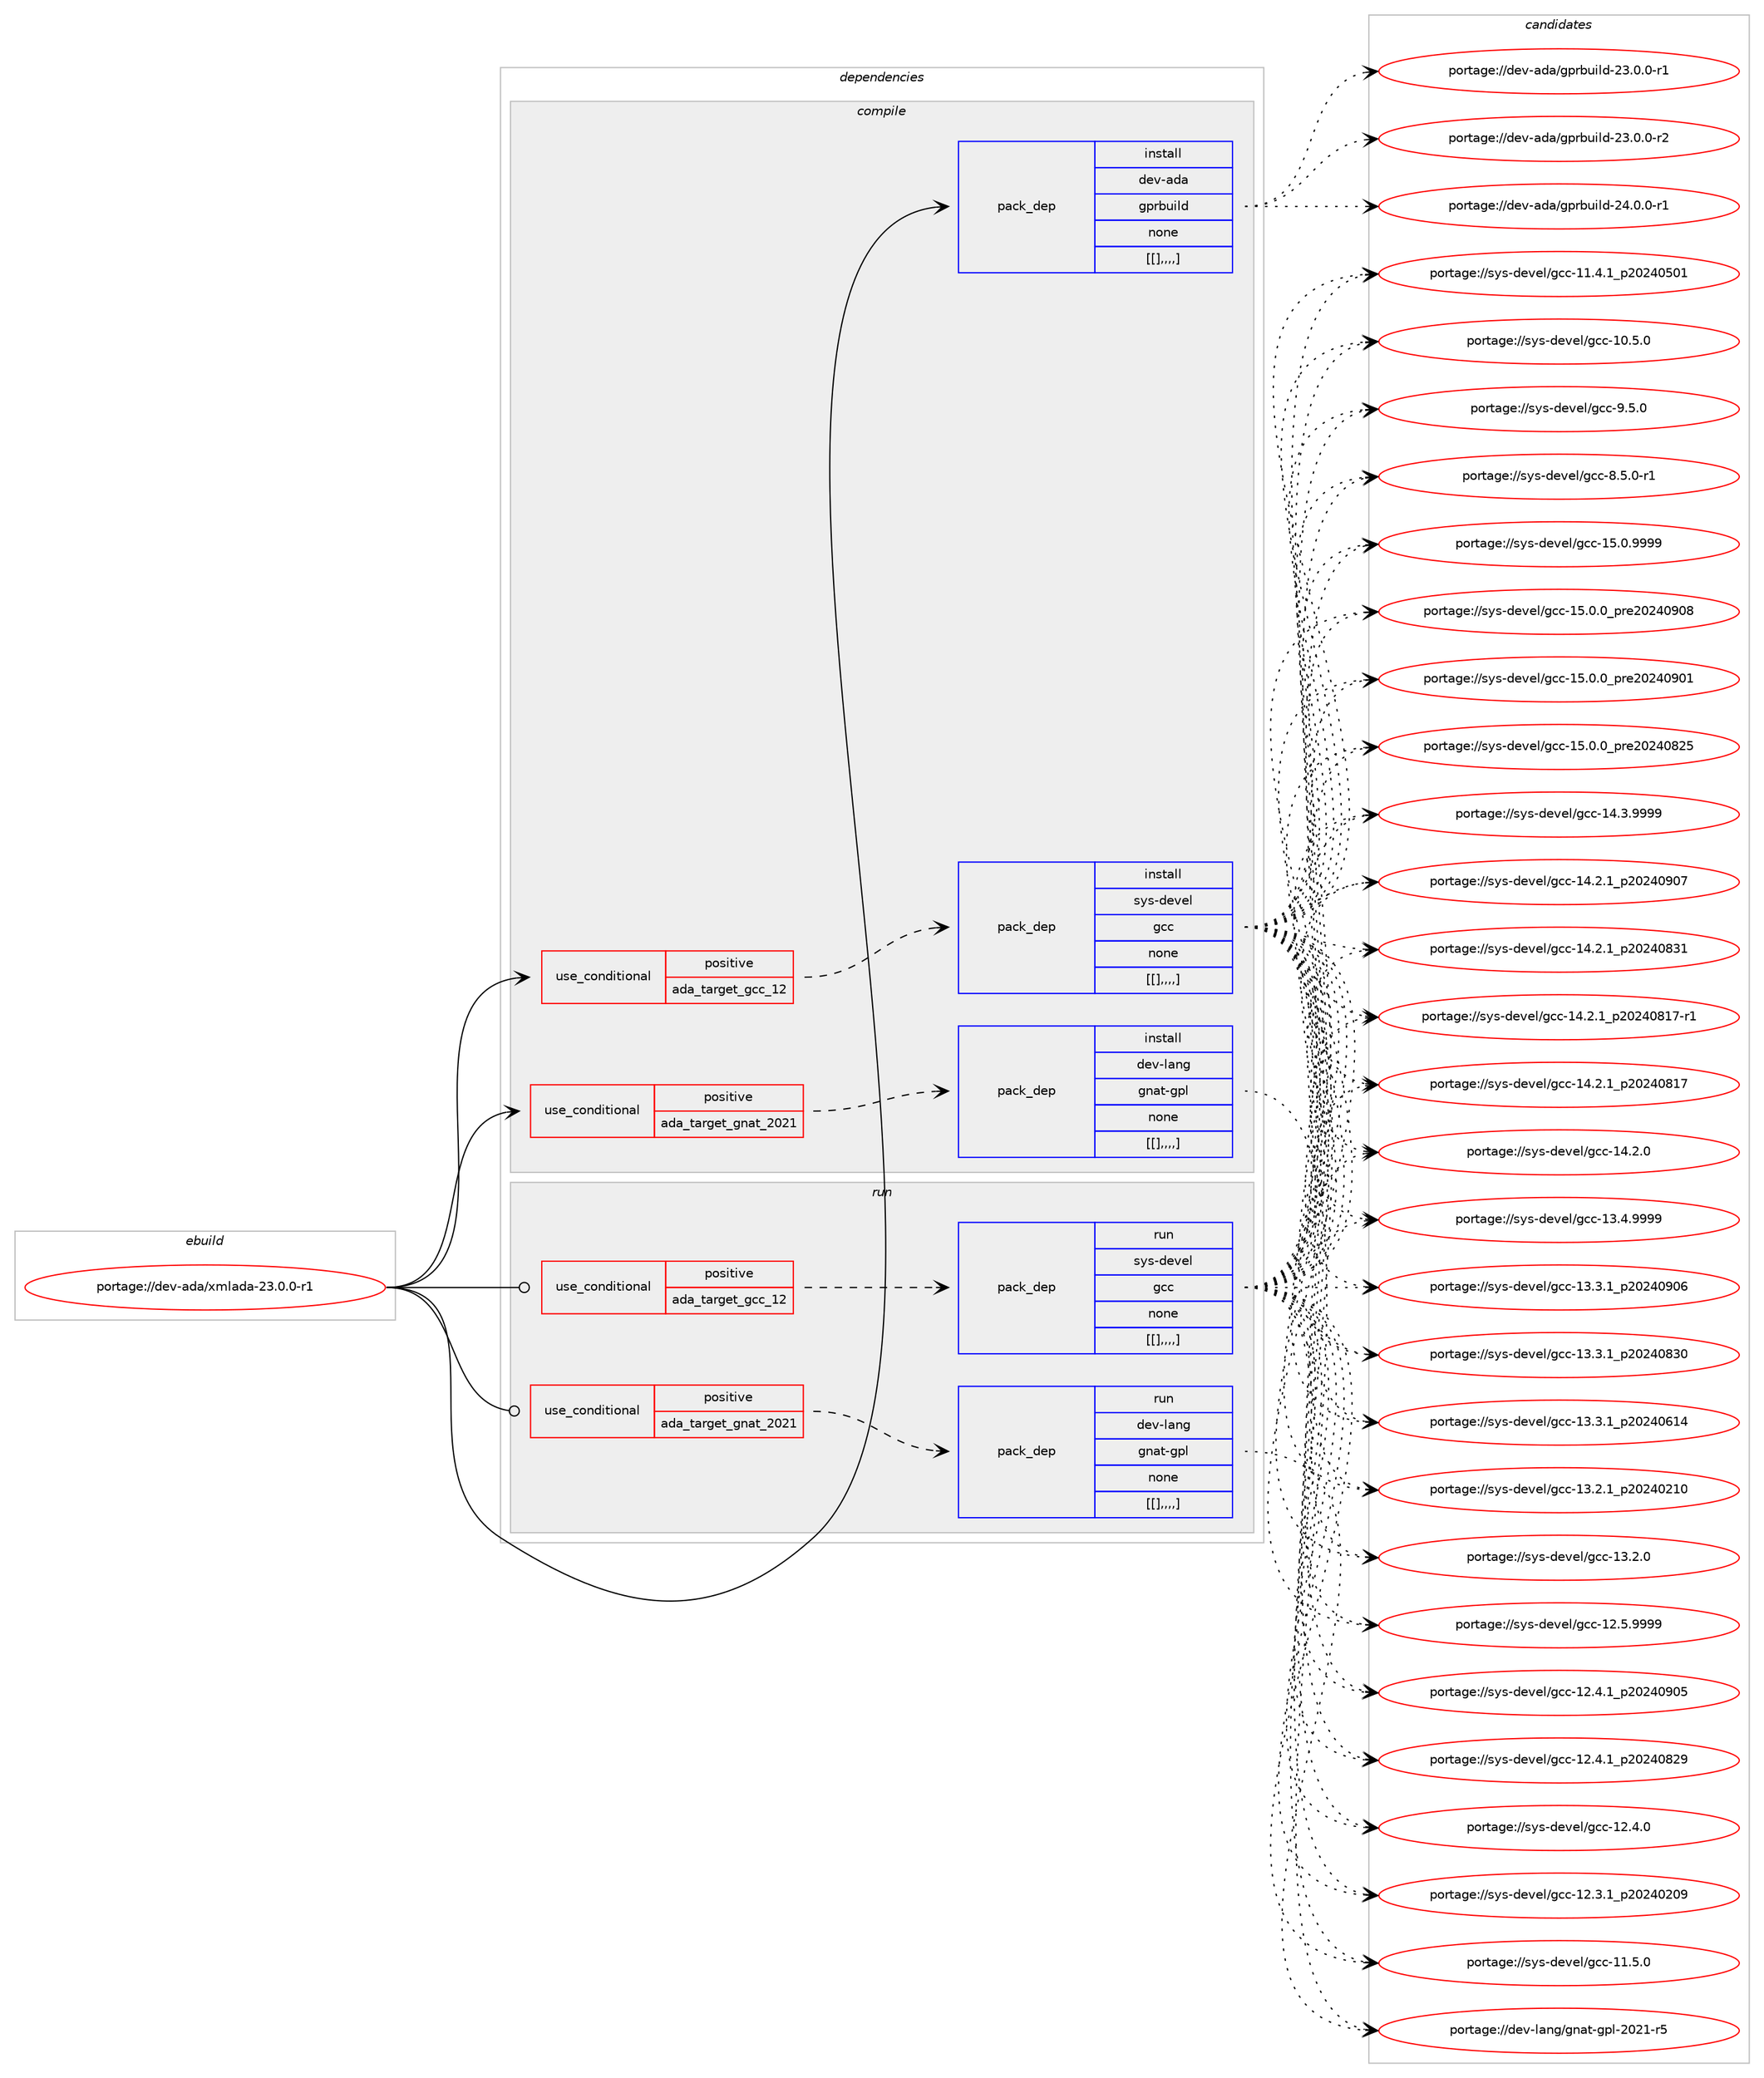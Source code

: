 digraph prolog {

# *************
# Graph options
# *************

newrank=true;
concentrate=true;
compound=true;
graph [rankdir=LR,fontname=Helvetica,fontsize=10,ranksep=1.5];#, ranksep=2.5, nodesep=0.2];
edge  [arrowhead=vee];
node  [fontname=Helvetica,fontsize=10];

# **********
# The ebuild
# **********

subgraph cluster_leftcol {
color=gray;
label=<<i>ebuild</i>>;
id [label="portage://dev-ada/xmlada-23.0.0-r1", color=red, width=4, href="../dev-ada/xmlada-23.0.0-r1.svg"];
}

# ****************
# The dependencies
# ****************

subgraph cluster_midcol {
color=gray;
label=<<i>dependencies</i>>;
subgraph cluster_compile {
fillcolor="#eeeeee";
style=filled;
label=<<i>compile</i>>;
subgraph cond16794 {
dependency64231 [label=<<TABLE BORDER="0" CELLBORDER="1" CELLSPACING="0" CELLPADDING="4"><TR><TD ROWSPAN="3" CELLPADDING="10">use_conditional</TD></TR><TR><TD>positive</TD></TR><TR><TD>ada_target_gcc_12</TD></TR></TABLE>>, shape=none, color=red];
subgraph pack46516 {
dependency64232 [label=<<TABLE BORDER="0" CELLBORDER="1" CELLSPACING="0" CELLPADDING="4" WIDTH="220"><TR><TD ROWSPAN="6" CELLPADDING="30">pack_dep</TD></TR><TR><TD WIDTH="110">install</TD></TR><TR><TD>sys-devel</TD></TR><TR><TD>gcc</TD></TR><TR><TD>none</TD></TR><TR><TD>[[],,,,]</TD></TR></TABLE>>, shape=none, color=blue];
}
dependency64231:e -> dependency64232:w [weight=20,style="dashed",arrowhead="vee"];
}
id:e -> dependency64231:w [weight=20,style="solid",arrowhead="vee"];
subgraph cond16795 {
dependency64233 [label=<<TABLE BORDER="0" CELLBORDER="1" CELLSPACING="0" CELLPADDING="4"><TR><TD ROWSPAN="3" CELLPADDING="10">use_conditional</TD></TR><TR><TD>positive</TD></TR><TR><TD>ada_target_gnat_2021</TD></TR></TABLE>>, shape=none, color=red];
subgraph pack46517 {
dependency64234 [label=<<TABLE BORDER="0" CELLBORDER="1" CELLSPACING="0" CELLPADDING="4" WIDTH="220"><TR><TD ROWSPAN="6" CELLPADDING="30">pack_dep</TD></TR><TR><TD WIDTH="110">install</TD></TR><TR><TD>dev-lang</TD></TR><TR><TD>gnat-gpl</TD></TR><TR><TD>none</TD></TR><TR><TD>[[],,,,]</TD></TR></TABLE>>, shape=none, color=blue];
}
dependency64233:e -> dependency64234:w [weight=20,style="dashed",arrowhead="vee"];
}
id:e -> dependency64233:w [weight=20,style="solid",arrowhead="vee"];
subgraph pack46518 {
dependency64235 [label=<<TABLE BORDER="0" CELLBORDER="1" CELLSPACING="0" CELLPADDING="4" WIDTH="220"><TR><TD ROWSPAN="6" CELLPADDING="30">pack_dep</TD></TR><TR><TD WIDTH="110">install</TD></TR><TR><TD>dev-ada</TD></TR><TR><TD>gprbuild</TD></TR><TR><TD>none</TD></TR><TR><TD>[[],,,,]</TD></TR></TABLE>>, shape=none, color=blue];
}
id:e -> dependency64235:w [weight=20,style="solid",arrowhead="vee"];
}
subgraph cluster_compileandrun {
fillcolor="#eeeeee";
style=filled;
label=<<i>compile and run</i>>;
}
subgraph cluster_run {
fillcolor="#eeeeee";
style=filled;
label=<<i>run</i>>;
subgraph cond16796 {
dependency64236 [label=<<TABLE BORDER="0" CELLBORDER="1" CELLSPACING="0" CELLPADDING="4"><TR><TD ROWSPAN="3" CELLPADDING="10">use_conditional</TD></TR><TR><TD>positive</TD></TR><TR><TD>ada_target_gcc_12</TD></TR></TABLE>>, shape=none, color=red];
subgraph pack46519 {
dependency64237 [label=<<TABLE BORDER="0" CELLBORDER="1" CELLSPACING="0" CELLPADDING="4" WIDTH="220"><TR><TD ROWSPAN="6" CELLPADDING="30">pack_dep</TD></TR><TR><TD WIDTH="110">run</TD></TR><TR><TD>sys-devel</TD></TR><TR><TD>gcc</TD></TR><TR><TD>none</TD></TR><TR><TD>[[],,,,]</TD></TR></TABLE>>, shape=none, color=blue];
}
dependency64236:e -> dependency64237:w [weight=20,style="dashed",arrowhead="vee"];
}
id:e -> dependency64236:w [weight=20,style="solid",arrowhead="odot"];
subgraph cond16797 {
dependency64238 [label=<<TABLE BORDER="0" CELLBORDER="1" CELLSPACING="0" CELLPADDING="4"><TR><TD ROWSPAN="3" CELLPADDING="10">use_conditional</TD></TR><TR><TD>positive</TD></TR><TR><TD>ada_target_gnat_2021</TD></TR></TABLE>>, shape=none, color=red];
subgraph pack46520 {
dependency64239 [label=<<TABLE BORDER="0" CELLBORDER="1" CELLSPACING="0" CELLPADDING="4" WIDTH="220"><TR><TD ROWSPAN="6" CELLPADDING="30">pack_dep</TD></TR><TR><TD WIDTH="110">run</TD></TR><TR><TD>dev-lang</TD></TR><TR><TD>gnat-gpl</TD></TR><TR><TD>none</TD></TR><TR><TD>[[],,,,]</TD></TR></TABLE>>, shape=none, color=blue];
}
dependency64238:e -> dependency64239:w [weight=20,style="dashed",arrowhead="vee"];
}
id:e -> dependency64238:w [weight=20,style="solid",arrowhead="odot"];
}
}

# **************
# The candidates
# **************

subgraph cluster_choices {
rank=same;
color=gray;
label=<<i>candidates</i>>;

subgraph choice46516 {
color=black;
nodesep=1;
choice1151211154510010111810110847103999945495346484657575757 [label="portage://sys-devel/gcc-15.0.9999", color=red, width=4,href="../sys-devel/gcc-15.0.9999.svg"];
choice1151211154510010111810110847103999945495346484648951121141015048505248574856 [label="portage://sys-devel/gcc-15.0.0_pre20240908", color=red, width=4,href="../sys-devel/gcc-15.0.0_pre20240908.svg"];
choice1151211154510010111810110847103999945495346484648951121141015048505248574849 [label="portage://sys-devel/gcc-15.0.0_pre20240901", color=red, width=4,href="../sys-devel/gcc-15.0.0_pre20240901.svg"];
choice1151211154510010111810110847103999945495346484648951121141015048505248565053 [label="portage://sys-devel/gcc-15.0.0_pre20240825", color=red, width=4,href="../sys-devel/gcc-15.0.0_pre20240825.svg"];
choice1151211154510010111810110847103999945495246514657575757 [label="portage://sys-devel/gcc-14.3.9999", color=red, width=4,href="../sys-devel/gcc-14.3.9999.svg"];
choice1151211154510010111810110847103999945495246504649951125048505248574855 [label="portage://sys-devel/gcc-14.2.1_p20240907", color=red, width=4,href="../sys-devel/gcc-14.2.1_p20240907.svg"];
choice1151211154510010111810110847103999945495246504649951125048505248565149 [label="portage://sys-devel/gcc-14.2.1_p20240831", color=red, width=4,href="../sys-devel/gcc-14.2.1_p20240831.svg"];
choice11512111545100101118101108471039999454952465046499511250485052485649554511449 [label="portage://sys-devel/gcc-14.2.1_p20240817-r1", color=red, width=4,href="../sys-devel/gcc-14.2.1_p20240817-r1.svg"];
choice1151211154510010111810110847103999945495246504649951125048505248564955 [label="portage://sys-devel/gcc-14.2.1_p20240817", color=red, width=4,href="../sys-devel/gcc-14.2.1_p20240817.svg"];
choice1151211154510010111810110847103999945495246504648 [label="portage://sys-devel/gcc-14.2.0", color=red, width=4,href="../sys-devel/gcc-14.2.0.svg"];
choice1151211154510010111810110847103999945495146524657575757 [label="portage://sys-devel/gcc-13.4.9999", color=red, width=4,href="../sys-devel/gcc-13.4.9999.svg"];
choice1151211154510010111810110847103999945495146514649951125048505248574854 [label="portage://sys-devel/gcc-13.3.1_p20240906", color=red, width=4,href="../sys-devel/gcc-13.3.1_p20240906.svg"];
choice1151211154510010111810110847103999945495146514649951125048505248565148 [label="portage://sys-devel/gcc-13.3.1_p20240830", color=red, width=4,href="../sys-devel/gcc-13.3.1_p20240830.svg"];
choice1151211154510010111810110847103999945495146514649951125048505248544952 [label="portage://sys-devel/gcc-13.3.1_p20240614", color=red, width=4,href="../sys-devel/gcc-13.3.1_p20240614.svg"];
choice1151211154510010111810110847103999945495146504649951125048505248504948 [label="portage://sys-devel/gcc-13.2.1_p20240210", color=red, width=4,href="../sys-devel/gcc-13.2.1_p20240210.svg"];
choice1151211154510010111810110847103999945495146504648 [label="portage://sys-devel/gcc-13.2.0", color=red, width=4,href="../sys-devel/gcc-13.2.0.svg"];
choice1151211154510010111810110847103999945495046534657575757 [label="portage://sys-devel/gcc-12.5.9999", color=red, width=4,href="../sys-devel/gcc-12.5.9999.svg"];
choice1151211154510010111810110847103999945495046524649951125048505248574853 [label="portage://sys-devel/gcc-12.4.1_p20240905", color=red, width=4,href="../sys-devel/gcc-12.4.1_p20240905.svg"];
choice1151211154510010111810110847103999945495046524649951125048505248565057 [label="portage://sys-devel/gcc-12.4.1_p20240829", color=red, width=4,href="../sys-devel/gcc-12.4.1_p20240829.svg"];
choice1151211154510010111810110847103999945495046524648 [label="portage://sys-devel/gcc-12.4.0", color=red, width=4,href="../sys-devel/gcc-12.4.0.svg"];
choice1151211154510010111810110847103999945495046514649951125048505248504857 [label="portage://sys-devel/gcc-12.3.1_p20240209", color=red, width=4,href="../sys-devel/gcc-12.3.1_p20240209.svg"];
choice1151211154510010111810110847103999945494946534648 [label="portage://sys-devel/gcc-11.5.0", color=red, width=4,href="../sys-devel/gcc-11.5.0.svg"];
choice1151211154510010111810110847103999945494946524649951125048505248534849 [label="portage://sys-devel/gcc-11.4.1_p20240501", color=red, width=4,href="../sys-devel/gcc-11.4.1_p20240501.svg"];
choice1151211154510010111810110847103999945494846534648 [label="portage://sys-devel/gcc-10.5.0", color=red, width=4,href="../sys-devel/gcc-10.5.0.svg"];
choice11512111545100101118101108471039999455746534648 [label="portage://sys-devel/gcc-9.5.0", color=red, width=4,href="../sys-devel/gcc-9.5.0.svg"];
choice115121115451001011181011084710399994556465346484511449 [label="portage://sys-devel/gcc-8.5.0-r1", color=red, width=4,href="../sys-devel/gcc-8.5.0-r1.svg"];
dependency64232:e -> choice1151211154510010111810110847103999945495346484657575757:w [style=dotted,weight="100"];
dependency64232:e -> choice1151211154510010111810110847103999945495346484648951121141015048505248574856:w [style=dotted,weight="100"];
dependency64232:e -> choice1151211154510010111810110847103999945495346484648951121141015048505248574849:w [style=dotted,weight="100"];
dependency64232:e -> choice1151211154510010111810110847103999945495346484648951121141015048505248565053:w [style=dotted,weight="100"];
dependency64232:e -> choice1151211154510010111810110847103999945495246514657575757:w [style=dotted,weight="100"];
dependency64232:e -> choice1151211154510010111810110847103999945495246504649951125048505248574855:w [style=dotted,weight="100"];
dependency64232:e -> choice1151211154510010111810110847103999945495246504649951125048505248565149:w [style=dotted,weight="100"];
dependency64232:e -> choice11512111545100101118101108471039999454952465046499511250485052485649554511449:w [style=dotted,weight="100"];
dependency64232:e -> choice1151211154510010111810110847103999945495246504649951125048505248564955:w [style=dotted,weight="100"];
dependency64232:e -> choice1151211154510010111810110847103999945495246504648:w [style=dotted,weight="100"];
dependency64232:e -> choice1151211154510010111810110847103999945495146524657575757:w [style=dotted,weight="100"];
dependency64232:e -> choice1151211154510010111810110847103999945495146514649951125048505248574854:w [style=dotted,weight="100"];
dependency64232:e -> choice1151211154510010111810110847103999945495146514649951125048505248565148:w [style=dotted,weight="100"];
dependency64232:e -> choice1151211154510010111810110847103999945495146514649951125048505248544952:w [style=dotted,weight="100"];
dependency64232:e -> choice1151211154510010111810110847103999945495146504649951125048505248504948:w [style=dotted,weight="100"];
dependency64232:e -> choice1151211154510010111810110847103999945495146504648:w [style=dotted,weight="100"];
dependency64232:e -> choice1151211154510010111810110847103999945495046534657575757:w [style=dotted,weight="100"];
dependency64232:e -> choice1151211154510010111810110847103999945495046524649951125048505248574853:w [style=dotted,weight="100"];
dependency64232:e -> choice1151211154510010111810110847103999945495046524649951125048505248565057:w [style=dotted,weight="100"];
dependency64232:e -> choice1151211154510010111810110847103999945495046524648:w [style=dotted,weight="100"];
dependency64232:e -> choice1151211154510010111810110847103999945495046514649951125048505248504857:w [style=dotted,weight="100"];
dependency64232:e -> choice1151211154510010111810110847103999945494946534648:w [style=dotted,weight="100"];
dependency64232:e -> choice1151211154510010111810110847103999945494946524649951125048505248534849:w [style=dotted,weight="100"];
dependency64232:e -> choice1151211154510010111810110847103999945494846534648:w [style=dotted,weight="100"];
dependency64232:e -> choice11512111545100101118101108471039999455746534648:w [style=dotted,weight="100"];
dependency64232:e -> choice115121115451001011181011084710399994556465346484511449:w [style=dotted,weight="100"];
}
subgraph choice46517 {
color=black;
nodesep=1;
choice100101118451089711010347103110971164510311210845504850494511453 [label="portage://dev-lang/gnat-gpl-2021-r5", color=red, width=4,href="../dev-lang/gnat-gpl-2021-r5.svg"];
dependency64234:e -> choice100101118451089711010347103110971164510311210845504850494511453:w [style=dotted,weight="100"];
}
subgraph choice46518 {
color=black;
nodesep=1;
choice1001011184597100974710311211498117105108100455052464846484511449 [label="portage://dev-ada/gprbuild-24.0.0-r1", color=red, width=4,href="../dev-ada/gprbuild-24.0.0-r1.svg"];
choice1001011184597100974710311211498117105108100455051464846484511450 [label="portage://dev-ada/gprbuild-23.0.0-r2", color=red, width=4,href="../dev-ada/gprbuild-23.0.0-r2.svg"];
choice1001011184597100974710311211498117105108100455051464846484511449 [label="portage://dev-ada/gprbuild-23.0.0-r1", color=red, width=4,href="../dev-ada/gprbuild-23.0.0-r1.svg"];
dependency64235:e -> choice1001011184597100974710311211498117105108100455052464846484511449:w [style=dotted,weight="100"];
dependency64235:e -> choice1001011184597100974710311211498117105108100455051464846484511450:w [style=dotted,weight="100"];
dependency64235:e -> choice1001011184597100974710311211498117105108100455051464846484511449:w [style=dotted,weight="100"];
}
subgraph choice46519 {
color=black;
nodesep=1;
choice1151211154510010111810110847103999945495346484657575757 [label="portage://sys-devel/gcc-15.0.9999", color=red, width=4,href="../sys-devel/gcc-15.0.9999.svg"];
choice1151211154510010111810110847103999945495346484648951121141015048505248574856 [label="portage://sys-devel/gcc-15.0.0_pre20240908", color=red, width=4,href="../sys-devel/gcc-15.0.0_pre20240908.svg"];
choice1151211154510010111810110847103999945495346484648951121141015048505248574849 [label="portage://sys-devel/gcc-15.0.0_pre20240901", color=red, width=4,href="../sys-devel/gcc-15.0.0_pre20240901.svg"];
choice1151211154510010111810110847103999945495346484648951121141015048505248565053 [label="portage://sys-devel/gcc-15.0.0_pre20240825", color=red, width=4,href="../sys-devel/gcc-15.0.0_pre20240825.svg"];
choice1151211154510010111810110847103999945495246514657575757 [label="portage://sys-devel/gcc-14.3.9999", color=red, width=4,href="../sys-devel/gcc-14.3.9999.svg"];
choice1151211154510010111810110847103999945495246504649951125048505248574855 [label="portage://sys-devel/gcc-14.2.1_p20240907", color=red, width=4,href="../sys-devel/gcc-14.2.1_p20240907.svg"];
choice1151211154510010111810110847103999945495246504649951125048505248565149 [label="portage://sys-devel/gcc-14.2.1_p20240831", color=red, width=4,href="../sys-devel/gcc-14.2.1_p20240831.svg"];
choice11512111545100101118101108471039999454952465046499511250485052485649554511449 [label="portage://sys-devel/gcc-14.2.1_p20240817-r1", color=red, width=4,href="../sys-devel/gcc-14.2.1_p20240817-r1.svg"];
choice1151211154510010111810110847103999945495246504649951125048505248564955 [label="portage://sys-devel/gcc-14.2.1_p20240817", color=red, width=4,href="../sys-devel/gcc-14.2.1_p20240817.svg"];
choice1151211154510010111810110847103999945495246504648 [label="portage://sys-devel/gcc-14.2.0", color=red, width=4,href="../sys-devel/gcc-14.2.0.svg"];
choice1151211154510010111810110847103999945495146524657575757 [label="portage://sys-devel/gcc-13.4.9999", color=red, width=4,href="../sys-devel/gcc-13.4.9999.svg"];
choice1151211154510010111810110847103999945495146514649951125048505248574854 [label="portage://sys-devel/gcc-13.3.1_p20240906", color=red, width=4,href="../sys-devel/gcc-13.3.1_p20240906.svg"];
choice1151211154510010111810110847103999945495146514649951125048505248565148 [label="portage://sys-devel/gcc-13.3.1_p20240830", color=red, width=4,href="../sys-devel/gcc-13.3.1_p20240830.svg"];
choice1151211154510010111810110847103999945495146514649951125048505248544952 [label="portage://sys-devel/gcc-13.3.1_p20240614", color=red, width=4,href="../sys-devel/gcc-13.3.1_p20240614.svg"];
choice1151211154510010111810110847103999945495146504649951125048505248504948 [label="portage://sys-devel/gcc-13.2.1_p20240210", color=red, width=4,href="../sys-devel/gcc-13.2.1_p20240210.svg"];
choice1151211154510010111810110847103999945495146504648 [label="portage://sys-devel/gcc-13.2.0", color=red, width=4,href="../sys-devel/gcc-13.2.0.svg"];
choice1151211154510010111810110847103999945495046534657575757 [label="portage://sys-devel/gcc-12.5.9999", color=red, width=4,href="../sys-devel/gcc-12.5.9999.svg"];
choice1151211154510010111810110847103999945495046524649951125048505248574853 [label="portage://sys-devel/gcc-12.4.1_p20240905", color=red, width=4,href="../sys-devel/gcc-12.4.1_p20240905.svg"];
choice1151211154510010111810110847103999945495046524649951125048505248565057 [label="portage://sys-devel/gcc-12.4.1_p20240829", color=red, width=4,href="../sys-devel/gcc-12.4.1_p20240829.svg"];
choice1151211154510010111810110847103999945495046524648 [label="portage://sys-devel/gcc-12.4.0", color=red, width=4,href="../sys-devel/gcc-12.4.0.svg"];
choice1151211154510010111810110847103999945495046514649951125048505248504857 [label="portage://sys-devel/gcc-12.3.1_p20240209", color=red, width=4,href="../sys-devel/gcc-12.3.1_p20240209.svg"];
choice1151211154510010111810110847103999945494946534648 [label="portage://sys-devel/gcc-11.5.0", color=red, width=4,href="../sys-devel/gcc-11.5.0.svg"];
choice1151211154510010111810110847103999945494946524649951125048505248534849 [label="portage://sys-devel/gcc-11.4.1_p20240501", color=red, width=4,href="../sys-devel/gcc-11.4.1_p20240501.svg"];
choice1151211154510010111810110847103999945494846534648 [label="portage://sys-devel/gcc-10.5.0", color=red, width=4,href="../sys-devel/gcc-10.5.0.svg"];
choice11512111545100101118101108471039999455746534648 [label="portage://sys-devel/gcc-9.5.0", color=red, width=4,href="../sys-devel/gcc-9.5.0.svg"];
choice115121115451001011181011084710399994556465346484511449 [label="portage://sys-devel/gcc-8.5.0-r1", color=red, width=4,href="../sys-devel/gcc-8.5.0-r1.svg"];
dependency64237:e -> choice1151211154510010111810110847103999945495346484657575757:w [style=dotted,weight="100"];
dependency64237:e -> choice1151211154510010111810110847103999945495346484648951121141015048505248574856:w [style=dotted,weight="100"];
dependency64237:e -> choice1151211154510010111810110847103999945495346484648951121141015048505248574849:w [style=dotted,weight="100"];
dependency64237:e -> choice1151211154510010111810110847103999945495346484648951121141015048505248565053:w [style=dotted,weight="100"];
dependency64237:e -> choice1151211154510010111810110847103999945495246514657575757:w [style=dotted,weight="100"];
dependency64237:e -> choice1151211154510010111810110847103999945495246504649951125048505248574855:w [style=dotted,weight="100"];
dependency64237:e -> choice1151211154510010111810110847103999945495246504649951125048505248565149:w [style=dotted,weight="100"];
dependency64237:e -> choice11512111545100101118101108471039999454952465046499511250485052485649554511449:w [style=dotted,weight="100"];
dependency64237:e -> choice1151211154510010111810110847103999945495246504649951125048505248564955:w [style=dotted,weight="100"];
dependency64237:e -> choice1151211154510010111810110847103999945495246504648:w [style=dotted,weight="100"];
dependency64237:e -> choice1151211154510010111810110847103999945495146524657575757:w [style=dotted,weight="100"];
dependency64237:e -> choice1151211154510010111810110847103999945495146514649951125048505248574854:w [style=dotted,weight="100"];
dependency64237:e -> choice1151211154510010111810110847103999945495146514649951125048505248565148:w [style=dotted,weight="100"];
dependency64237:e -> choice1151211154510010111810110847103999945495146514649951125048505248544952:w [style=dotted,weight="100"];
dependency64237:e -> choice1151211154510010111810110847103999945495146504649951125048505248504948:w [style=dotted,weight="100"];
dependency64237:e -> choice1151211154510010111810110847103999945495146504648:w [style=dotted,weight="100"];
dependency64237:e -> choice1151211154510010111810110847103999945495046534657575757:w [style=dotted,weight="100"];
dependency64237:e -> choice1151211154510010111810110847103999945495046524649951125048505248574853:w [style=dotted,weight="100"];
dependency64237:e -> choice1151211154510010111810110847103999945495046524649951125048505248565057:w [style=dotted,weight="100"];
dependency64237:e -> choice1151211154510010111810110847103999945495046524648:w [style=dotted,weight="100"];
dependency64237:e -> choice1151211154510010111810110847103999945495046514649951125048505248504857:w [style=dotted,weight="100"];
dependency64237:e -> choice1151211154510010111810110847103999945494946534648:w [style=dotted,weight="100"];
dependency64237:e -> choice1151211154510010111810110847103999945494946524649951125048505248534849:w [style=dotted,weight="100"];
dependency64237:e -> choice1151211154510010111810110847103999945494846534648:w [style=dotted,weight="100"];
dependency64237:e -> choice11512111545100101118101108471039999455746534648:w [style=dotted,weight="100"];
dependency64237:e -> choice115121115451001011181011084710399994556465346484511449:w [style=dotted,weight="100"];
}
subgraph choice46520 {
color=black;
nodesep=1;
choice100101118451089711010347103110971164510311210845504850494511453 [label="portage://dev-lang/gnat-gpl-2021-r5", color=red, width=4,href="../dev-lang/gnat-gpl-2021-r5.svg"];
dependency64239:e -> choice100101118451089711010347103110971164510311210845504850494511453:w [style=dotted,weight="100"];
}
}

}
